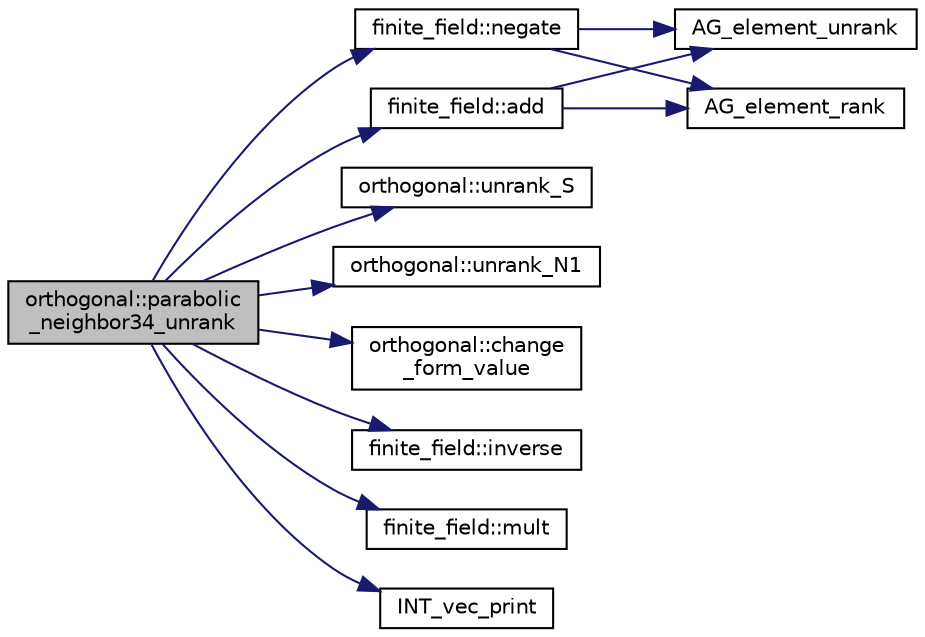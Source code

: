digraph "orthogonal::parabolic_neighbor34_unrank"
{
  edge [fontname="Helvetica",fontsize="10",labelfontname="Helvetica",labelfontsize="10"];
  node [fontname="Helvetica",fontsize="10",shape=record];
  rankdir="LR";
  Node19878 [label="orthogonal::parabolic\l_neighbor34_unrank",height=0.2,width=0.4,color="black", fillcolor="grey75", style="filled", fontcolor="black"];
  Node19878 -> Node19879 [color="midnightblue",fontsize="10",style="solid",fontname="Helvetica"];
  Node19879 [label="finite_field::negate",height=0.2,width=0.4,color="black", fillcolor="white", style="filled",URL="$df/d5a/classfinite__field.html#aa9d798298f25d4a9262b5bc5f1733e31"];
  Node19879 -> Node19880 [color="midnightblue",fontsize="10",style="solid",fontname="Helvetica"];
  Node19880 [label="AG_element_unrank",height=0.2,width=0.4,color="black", fillcolor="white", style="filled",URL="$d4/d67/geometry_8h.html#a4a33b86c87b2879b97cfa1327abe2885"];
  Node19879 -> Node19881 [color="midnightblue",fontsize="10",style="solid",fontname="Helvetica"];
  Node19881 [label="AG_element_rank",height=0.2,width=0.4,color="black", fillcolor="white", style="filled",URL="$d4/d67/geometry_8h.html#ab2ac908d07dd8038fd996e26bdc75c17"];
  Node19878 -> Node19882 [color="midnightblue",fontsize="10",style="solid",fontname="Helvetica"];
  Node19882 [label="orthogonal::unrank_S",height=0.2,width=0.4,color="black", fillcolor="white", style="filled",URL="$d7/daa/classorthogonal.html#a6c1a290c3bdaef0d20ca21d39a66544e"];
  Node19878 -> Node19883 [color="midnightblue",fontsize="10",style="solid",fontname="Helvetica"];
  Node19883 [label="orthogonal::unrank_N1",height=0.2,width=0.4,color="black", fillcolor="white", style="filled",URL="$d7/daa/classorthogonal.html#ac39ac9cea140f569c2b78ad01310b4b6"];
  Node19878 -> Node19884 [color="midnightblue",fontsize="10",style="solid",fontname="Helvetica"];
  Node19884 [label="orthogonal::change\l_form_value",height=0.2,width=0.4,color="black", fillcolor="white", style="filled",URL="$d7/daa/classorthogonal.html#a981c26d4b73e152cd884f0b969a581bf"];
  Node19878 -> Node19885 [color="midnightblue",fontsize="10",style="solid",fontname="Helvetica"];
  Node19885 [label="finite_field::inverse",height=0.2,width=0.4,color="black", fillcolor="white", style="filled",URL="$df/d5a/classfinite__field.html#a69f2a12c01e70b7ce2d115c5221c9cdd"];
  Node19878 -> Node19886 [color="midnightblue",fontsize="10",style="solid",fontname="Helvetica"];
  Node19886 [label="finite_field::add",height=0.2,width=0.4,color="black", fillcolor="white", style="filled",URL="$df/d5a/classfinite__field.html#a8f12328a27500f3c7be0c849ebbc9d14"];
  Node19886 -> Node19880 [color="midnightblue",fontsize="10",style="solid",fontname="Helvetica"];
  Node19886 -> Node19881 [color="midnightblue",fontsize="10",style="solid",fontname="Helvetica"];
  Node19878 -> Node19887 [color="midnightblue",fontsize="10",style="solid",fontname="Helvetica"];
  Node19887 [label="finite_field::mult",height=0.2,width=0.4,color="black", fillcolor="white", style="filled",URL="$df/d5a/classfinite__field.html#a24fb5917aa6d4d656fd855b7f44a13b0"];
  Node19878 -> Node19888 [color="midnightblue",fontsize="10",style="solid",fontname="Helvetica"];
  Node19888 [label="INT_vec_print",height=0.2,width=0.4,color="black", fillcolor="white", style="filled",URL="$df/dbf/sajeeb_8_c.html#a79a5901af0b47dd0d694109543c027fe"];
}
